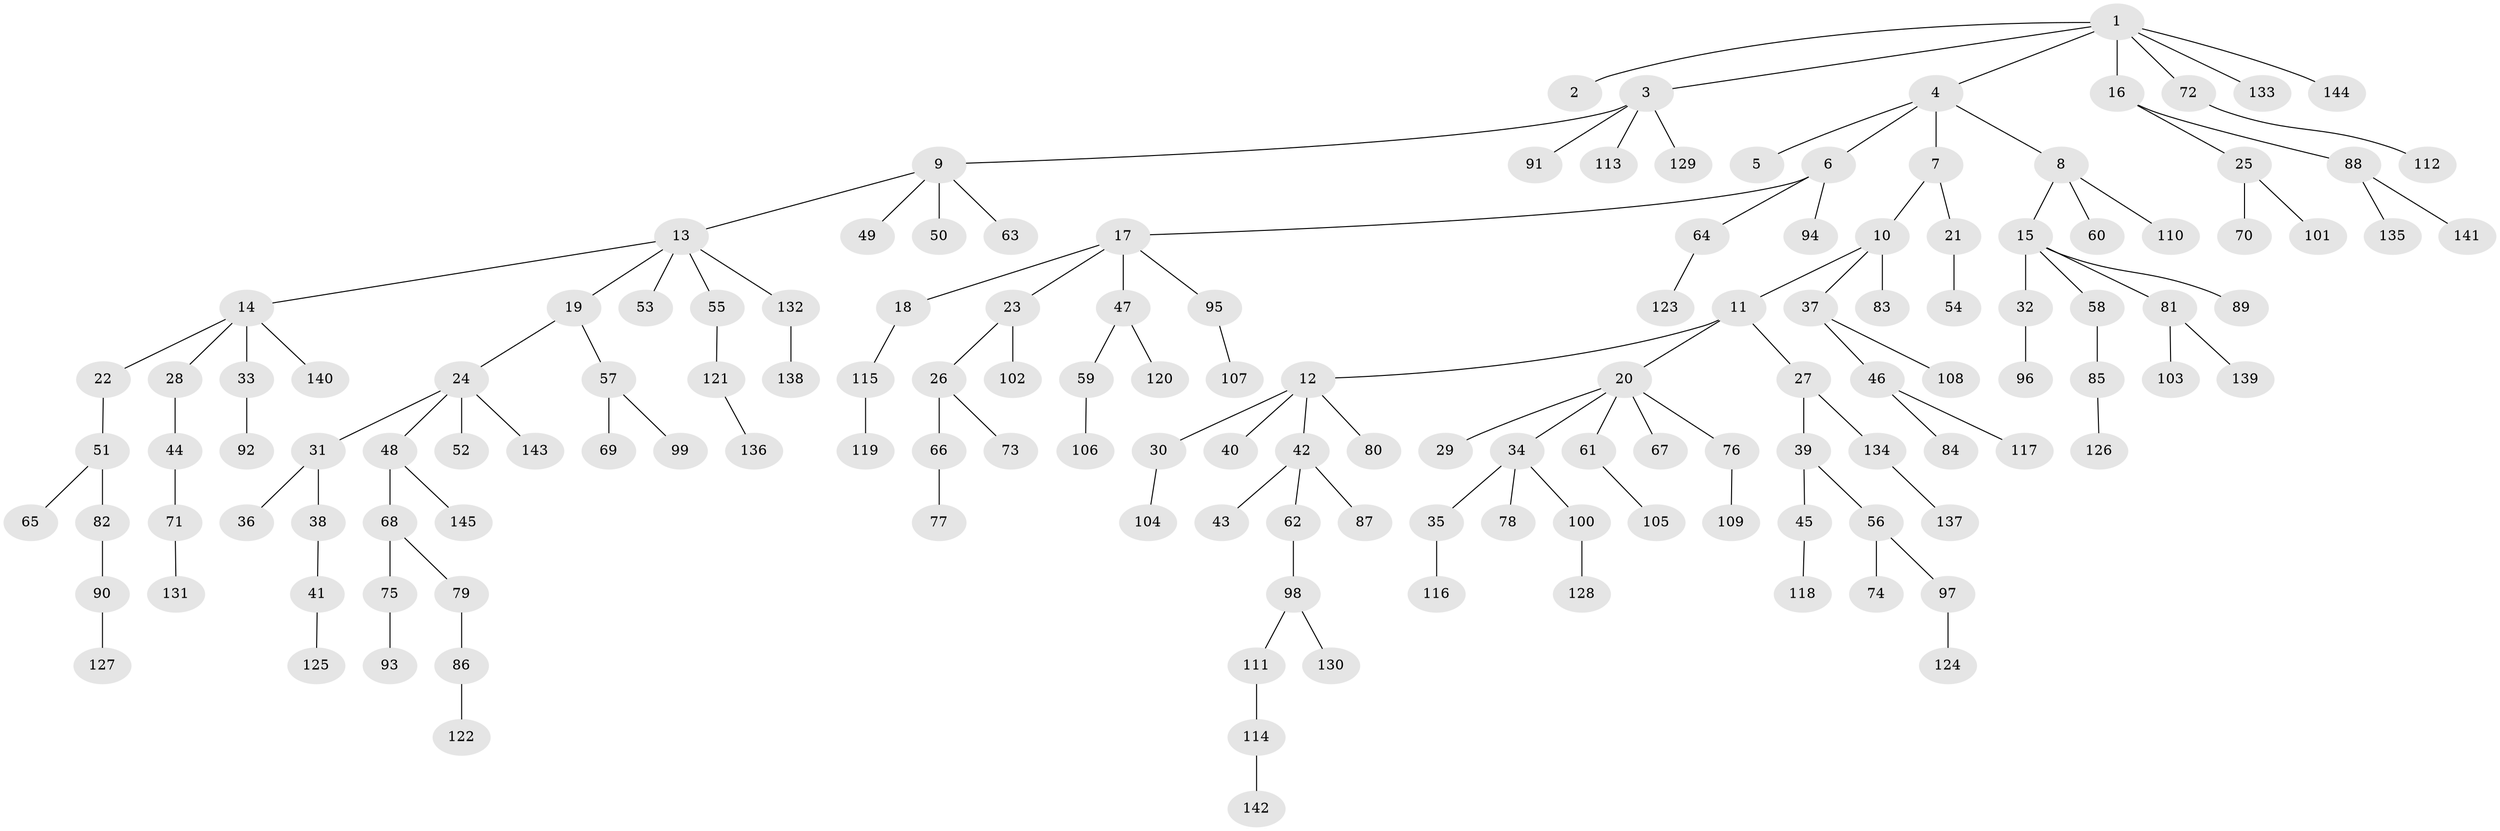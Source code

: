 // coarse degree distribution, {7: 0.0297029702970297, 1: 0.5445544554455446, 4: 0.0891089108910891, 5: 0.0297029702970297, 6: 0.009900990099009901, 3: 0.06930693069306931, 2: 0.22772277227722773}
// Generated by graph-tools (version 1.1) at 2025/24/03/03/25 07:24:06]
// undirected, 145 vertices, 144 edges
graph export_dot {
graph [start="1"]
  node [color=gray90,style=filled];
  1;
  2;
  3;
  4;
  5;
  6;
  7;
  8;
  9;
  10;
  11;
  12;
  13;
  14;
  15;
  16;
  17;
  18;
  19;
  20;
  21;
  22;
  23;
  24;
  25;
  26;
  27;
  28;
  29;
  30;
  31;
  32;
  33;
  34;
  35;
  36;
  37;
  38;
  39;
  40;
  41;
  42;
  43;
  44;
  45;
  46;
  47;
  48;
  49;
  50;
  51;
  52;
  53;
  54;
  55;
  56;
  57;
  58;
  59;
  60;
  61;
  62;
  63;
  64;
  65;
  66;
  67;
  68;
  69;
  70;
  71;
  72;
  73;
  74;
  75;
  76;
  77;
  78;
  79;
  80;
  81;
  82;
  83;
  84;
  85;
  86;
  87;
  88;
  89;
  90;
  91;
  92;
  93;
  94;
  95;
  96;
  97;
  98;
  99;
  100;
  101;
  102;
  103;
  104;
  105;
  106;
  107;
  108;
  109;
  110;
  111;
  112;
  113;
  114;
  115;
  116;
  117;
  118;
  119;
  120;
  121;
  122;
  123;
  124;
  125;
  126;
  127;
  128;
  129;
  130;
  131;
  132;
  133;
  134;
  135;
  136;
  137;
  138;
  139;
  140;
  141;
  142;
  143;
  144;
  145;
  1 -- 2;
  1 -- 3;
  1 -- 4;
  1 -- 16;
  1 -- 72;
  1 -- 133;
  1 -- 144;
  3 -- 9;
  3 -- 91;
  3 -- 113;
  3 -- 129;
  4 -- 5;
  4 -- 6;
  4 -- 7;
  4 -- 8;
  6 -- 17;
  6 -- 64;
  6 -- 94;
  7 -- 10;
  7 -- 21;
  8 -- 15;
  8 -- 60;
  8 -- 110;
  9 -- 13;
  9 -- 49;
  9 -- 50;
  9 -- 63;
  10 -- 11;
  10 -- 37;
  10 -- 83;
  11 -- 12;
  11 -- 20;
  11 -- 27;
  12 -- 30;
  12 -- 40;
  12 -- 42;
  12 -- 80;
  13 -- 14;
  13 -- 19;
  13 -- 53;
  13 -- 55;
  13 -- 132;
  14 -- 22;
  14 -- 28;
  14 -- 33;
  14 -- 140;
  15 -- 32;
  15 -- 58;
  15 -- 81;
  15 -- 89;
  16 -- 25;
  16 -- 88;
  17 -- 18;
  17 -- 23;
  17 -- 47;
  17 -- 95;
  18 -- 115;
  19 -- 24;
  19 -- 57;
  20 -- 29;
  20 -- 34;
  20 -- 61;
  20 -- 67;
  20 -- 76;
  21 -- 54;
  22 -- 51;
  23 -- 26;
  23 -- 102;
  24 -- 31;
  24 -- 48;
  24 -- 52;
  24 -- 143;
  25 -- 70;
  25 -- 101;
  26 -- 66;
  26 -- 73;
  27 -- 39;
  27 -- 134;
  28 -- 44;
  30 -- 104;
  31 -- 36;
  31 -- 38;
  32 -- 96;
  33 -- 92;
  34 -- 35;
  34 -- 78;
  34 -- 100;
  35 -- 116;
  37 -- 46;
  37 -- 108;
  38 -- 41;
  39 -- 45;
  39 -- 56;
  41 -- 125;
  42 -- 43;
  42 -- 62;
  42 -- 87;
  44 -- 71;
  45 -- 118;
  46 -- 84;
  46 -- 117;
  47 -- 59;
  47 -- 120;
  48 -- 68;
  48 -- 145;
  51 -- 65;
  51 -- 82;
  55 -- 121;
  56 -- 74;
  56 -- 97;
  57 -- 69;
  57 -- 99;
  58 -- 85;
  59 -- 106;
  61 -- 105;
  62 -- 98;
  64 -- 123;
  66 -- 77;
  68 -- 75;
  68 -- 79;
  71 -- 131;
  72 -- 112;
  75 -- 93;
  76 -- 109;
  79 -- 86;
  81 -- 103;
  81 -- 139;
  82 -- 90;
  85 -- 126;
  86 -- 122;
  88 -- 135;
  88 -- 141;
  90 -- 127;
  95 -- 107;
  97 -- 124;
  98 -- 111;
  98 -- 130;
  100 -- 128;
  111 -- 114;
  114 -- 142;
  115 -- 119;
  121 -- 136;
  132 -- 138;
  134 -- 137;
}
